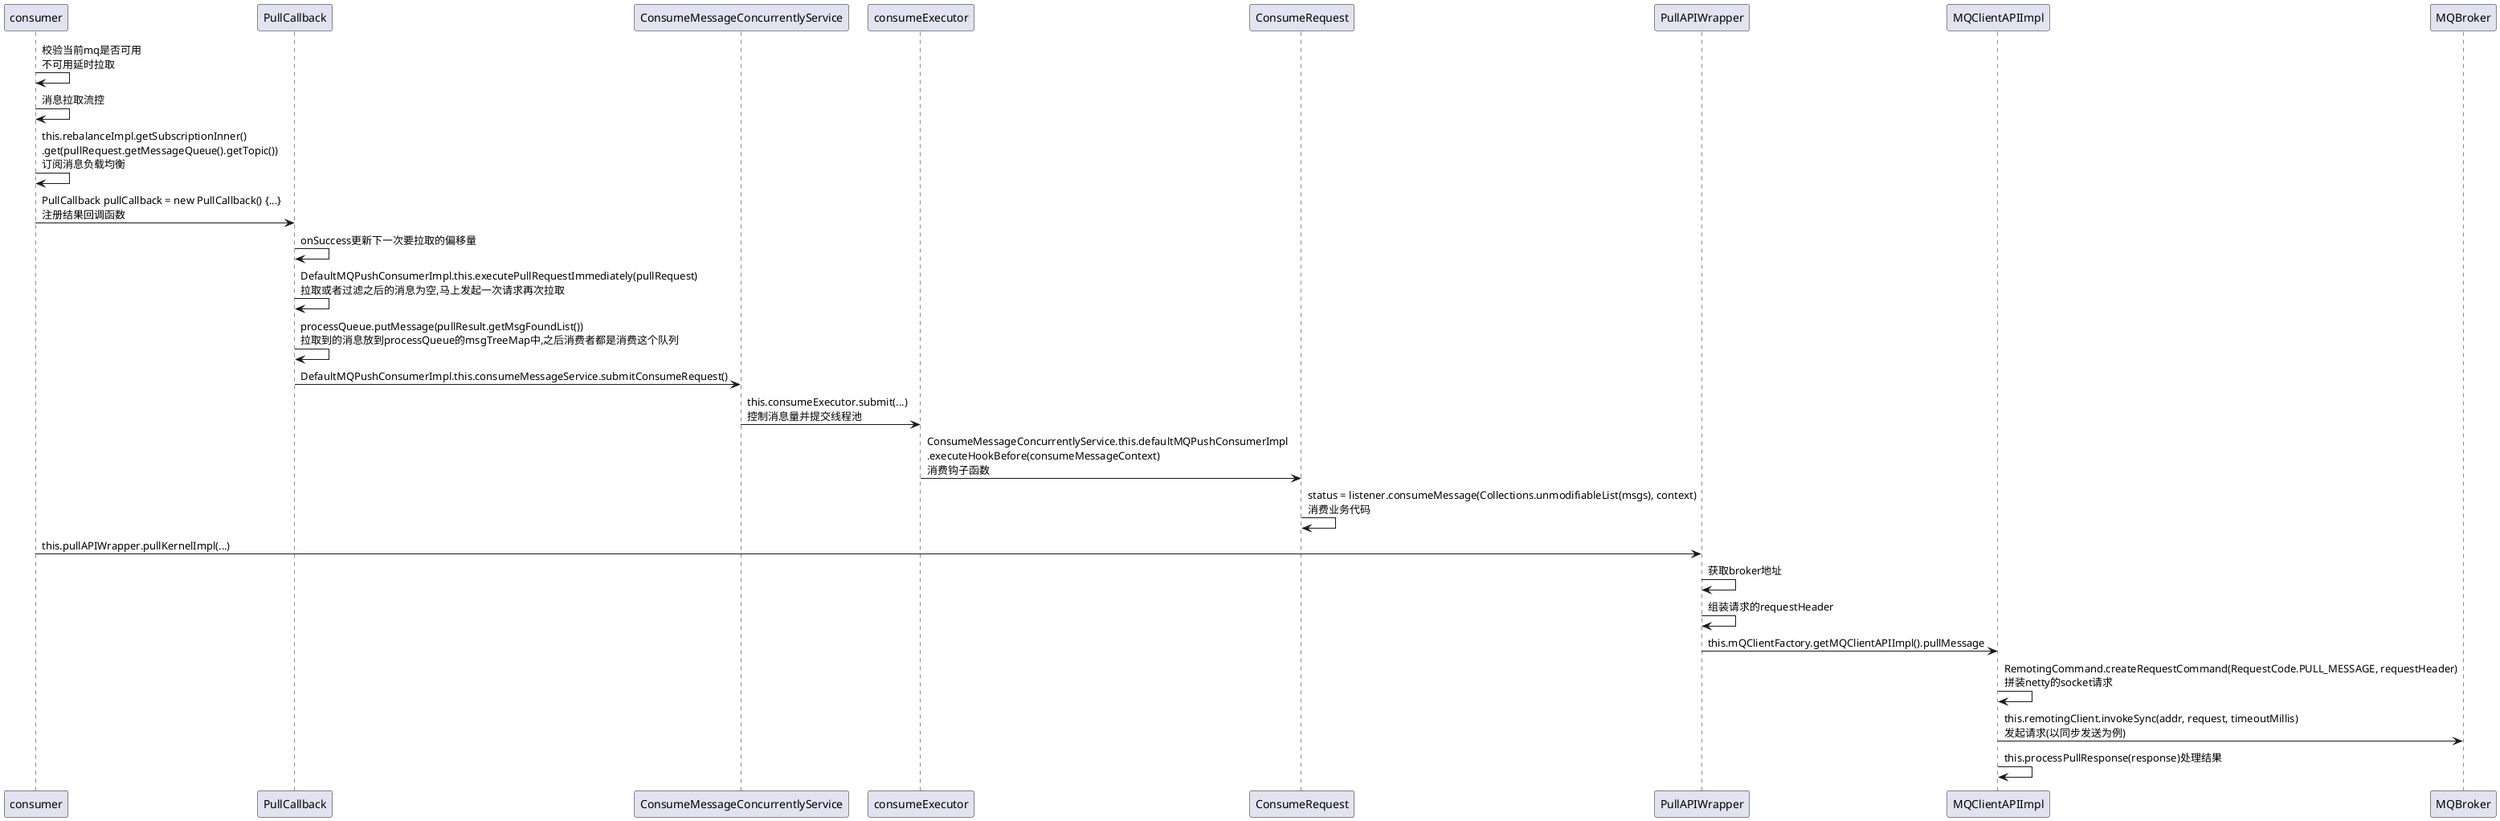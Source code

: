 @startuml
consumer -> consumer: 校验当前mq是否可用\n不可用延时拉取
consumer -> consumer: 消息拉取流控
consumer -> consumer: this.rebalanceImpl.getSubscriptionInner()\n.get(pullRequest.getMessageQueue().getTopic())\n订阅消息负载均衡
consumer -> PullCallback: PullCallback pullCallback = new PullCallback() {...}\n注册结果回调函数
PullCallback -> PullCallback: onSuccess更新下一次要拉取的偏移量
PullCallback -> PullCallback: DefaultMQPushConsumerImpl.this.executePullRequestImmediately(pullRequest)\n拉取或者过滤之后的消息为空,马上发起一次请求再次拉取
PullCallback -> PullCallback: processQueue.putMessage(pullResult.getMsgFoundList())\n拉取到的消息放到processQueue的msgTreeMap中,之后消费者都是消费这个队列
PullCallback -> ConsumeMessageConcurrentlyService: DefaultMQPushConsumerImpl.this.consumeMessageService.submitConsumeRequest()
ConsumeMessageConcurrentlyService -> consumeExecutor: this.consumeExecutor.submit(...)\n控制消息量并提交线程池
consumeExecutor -> ConsumeRequest: ConsumeMessageConcurrentlyService.this.defaultMQPushConsumerImpl\n.executeHookBefore(consumeMessageContext)\n消费钩子函数
ConsumeRequest -> ConsumeRequest: status = listener.consumeMessage(Collections.unmodifiableList(msgs), context)\n消费业务代码
consumer -> PullAPIWrapper: this.pullAPIWrapper.pullKernelImpl(...)
PullAPIWrapper -> PullAPIWrapper: 获取broker地址
PullAPIWrapper -> PullAPIWrapper: 组装请求的requestHeader
PullAPIWrapper -> MQClientAPIImpl: this.mQClientFactory.getMQClientAPIImpl().pullMessage
MQClientAPIImpl -> MQClientAPIImpl: RemotingCommand.createRequestCommand(RequestCode.PULL_MESSAGE, requestHeader)\n拼装netty的socket请求
MQClientAPIImpl -> MQBroker: this.remotingClient.invokeSync(addr, request, timeoutMillis)\n发起请求(以同步发送为例)
MQClientAPIImpl -> MQClientAPIImpl: this.processPullResponse(response)处理结果


@enduml